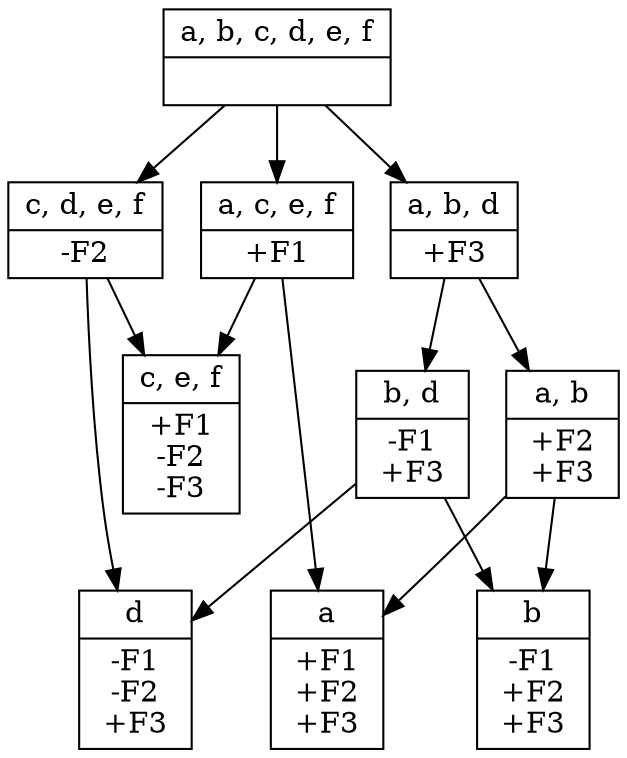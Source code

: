 // None
digraph {
	graph [ dpi = 300 ];
	0 [label="{<segs> a, b, c, d, e, f |<feats>  }",shape=record]
	1 [label="{<segs> c, e, f |<feats> +F1\n-F2\n-F3 }",shape=record]
	2 [label="{<segs> a, c, e, f |<feats> +F1 }",shape=record]
	3 [label="{<segs> a, b |<feats> +F2\n+F3 }",shape=record]
	4 [label="{<segs> a |<feats> +F1\n+F2\n+F3 }",shape=record]
	5 [label="{<segs> a, b, d |<feats> +F3 }",shape=record]
	6 [label="{<segs> b, d |<feats> -F1\n+F3 }",shape=record]
	7 [label="{<segs> b |<feats> -F1\n+F2\n+F3 }",shape=record]
	8 [label="{<segs> c, d, e, f |<feats> -F2 }",shape=record]
	9 [label="{<segs> d |<feats> -F1\n-F2\n+F3 }",shape=record]
	0 -> 2	0 -> 5	0 -> 8	2 -> 1	2 -> 4	3 -> 4	3 -> 7	5 -> 3	5 -> 6	6 -> 7	6 -> 9	8 -> 1	8 -> 9
{rank=same; 4 7 9}
}